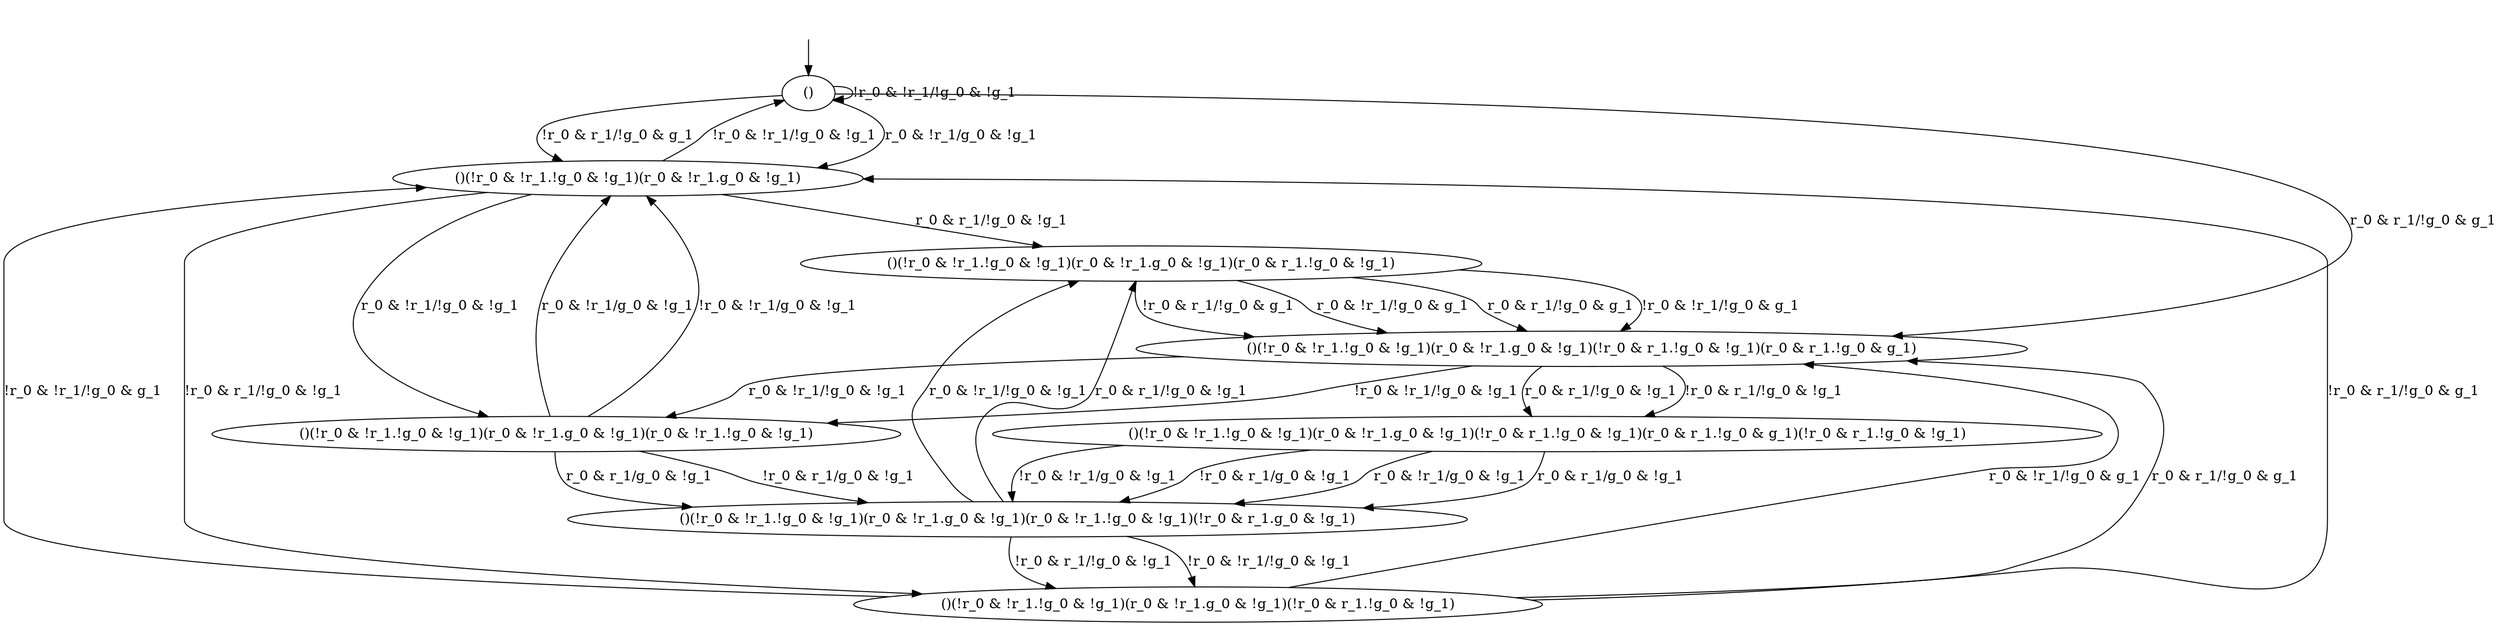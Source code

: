 digraph "examples/ArbitersTwoProcess/example8" {
"()" [label="()"];
"()(!r_0 & !r_1.!g_0 & !g_1)(r_0 & !r_1.g_0 & !g_1)" [label="()(!r_0 & !r_1.!g_0 & !g_1)(r_0 & !r_1.g_0 & !g_1)"];
"()(!r_0 & !r_1.!g_0 & !g_1)(r_0 & !r_1.g_0 & !g_1)(!r_0 & r_1.!g_0 & !g_1)" [label="()(!r_0 & !r_1.!g_0 & !g_1)(r_0 & !r_1.g_0 & !g_1)(!r_0 & r_1.!g_0 & !g_1)"];
"()(!r_0 & !r_1.!g_0 & !g_1)(r_0 & !r_1.g_0 & !g_1)(!r_0 & r_1.!g_0 & !g_1)(r_0 & r_1.!g_0 & g_1)" [label="()(!r_0 & !r_1.!g_0 & !g_1)(r_0 & !r_1.g_0 & !g_1)(!r_0 & r_1.!g_0 & !g_1)(r_0 & r_1.!g_0 & g_1)"];
"()(!r_0 & !r_1.!g_0 & !g_1)(r_0 & !r_1.g_0 & !g_1)(r_0 & !r_1.!g_0 & !g_1)" [label="()(!r_0 & !r_1.!g_0 & !g_1)(r_0 & !r_1.g_0 & !g_1)(r_0 & !r_1.!g_0 & !g_1)"];
"()(!r_0 & !r_1.!g_0 & !g_1)(r_0 & !r_1.g_0 & !g_1)(r_0 & !r_1.!g_0 & !g_1)(!r_0 & r_1.g_0 & !g_1)" [label="()(!r_0 & !r_1.!g_0 & !g_1)(r_0 & !r_1.g_0 & !g_1)(r_0 & !r_1.!g_0 & !g_1)(!r_0 & r_1.g_0 & !g_1)"];
"()(!r_0 & !r_1.!g_0 & !g_1)(r_0 & !r_1.g_0 & !g_1)(r_0 & r_1.!g_0 & !g_1)" [label="()(!r_0 & !r_1.!g_0 & !g_1)(r_0 & !r_1.g_0 & !g_1)(r_0 & r_1.!g_0 & !g_1)"];
"()(!r_0 & !r_1.!g_0 & !g_1)(r_0 & !r_1.g_0 & !g_1)(!r_0 & r_1.!g_0 & !g_1)(r_0 & r_1.!g_0 & g_1)(!r_0 & r_1.!g_0 & !g_1)" [label="()(!r_0 & !r_1.!g_0 & !g_1)(r_0 & !r_1.g_0 & !g_1)(!r_0 & r_1.!g_0 & !g_1)(r_0 & r_1.!g_0 & g_1)(!r_0 & r_1.!g_0 & !g_1)"];
"()" -> "()"  [label="!r_0 & !r_1/!g_0 & !g_1"];
"()" -> "()(!r_0 & !r_1.!g_0 & !g_1)(r_0 & !r_1.g_0 & !g_1)(!r_0 & r_1.!g_0 & !g_1)(r_0 & r_1.!g_0 & g_1)"  [label="r_0 & r_1/!g_0 & g_1"];
"()" -> "()(!r_0 & !r_1.!g_0 & !g_1)(r_0 & !r_1.g_0 & !g_1)"  [label="r_0 & !r_1/g_0 & !g_1"];
"()" -> "()(!r_0 & !r_1.!g_0 & !g_1)(r_0 & !r_1.g_0 & !g_1)"  [label="!r_0 & r_1/!g_0 & g_1"];
"()(!r_0 & !r_1.!g_0 & !g_1)(r_0 & !r_1.g_0 & !g_1)" -> "()"  [label="!r_0 & !r_1/!g_0 & !g_1"];
"()(!r_0 & !r_1.!g_0 & !g_1)(r_0 & !r_1.g_0 & !g_1)" -> "()(!r_0 & !r_1.!g_0 & !g_1)(r_0 & !r_1.g_0 & !g_1)(!r_0 & r_1.!g_0 & !g_1)"  [label="!r_0 & r_1/!g_0 & !g_1"];
"()(!r_0 & !r_1.!g_0 & !g_1)(r_0 & !r_1.g_0 & !g_1)" -> "()(!r_0 & !r_1.!g_0 & !g_1)(r_0 & !r_1.g_0 & !g_1)(r_0 & !r_1.!g_0 & !g_1)"  [label="r_0 & !r_1/!g_0 & !g_1"];
"()(!r_0 & !r_1.!g_0 & !g_1)(r_0 & !r_1.g_0 & !g_1)" -> "()(!r_0 & !r_1.!g_0 & !g_1)(r_0 & !r_1.g_0 & !g_1)(r_0 & r_1.!g_0 & !g_1)"  [label="r_0 & r_1/!g_0 & !g_1"];
"()(!r_0 & !r_1.!g_0 & !g_1)(r_0 & !r_1.g_0 & !g_1)(!r_0 & r_1.!g_0 & !g_1)" -> "()(!r_0 & !r_1.!g_0 & !g_1)(r_0 & !r_1.g_0 & !g_1)(!r_0 & r_1.!g_0 & !g_1)(r_0 & r_1.!g_0 & g_1)"  [label="r_0 & r_1/!g_0 & g_1"];
"()(!r_0 & !r_1.!g_0 & !g_1)(r_0 & !r_1.g_0 & !g_1)(!r_0 & r_1.!g_0 & !g_1)" -> "()(!r_0 & !r_1.!g_0 & !g_1)(r_0 & !r_1.g_0 & !g_1)"  [label="!r_0 & r_1/!g_0 & g_1"];
"()(!r_0 & !r_1.!g_0 & !g_1)(r_0 & !r_1.g_0 & !g_1)(!r_0 & r_1.!g_0 & !g_1)" -> "()(!r_0 & !r_1.!g_0 & !g_1)(r_0 & !r_1.g_0 & !g_1)"  [label="!r_0 & !r_1/!g_0 & g_1"];
"()(!r_0 & !r_1.!g_0 & !g_1)(r_0 & !r_1.g_0 & !g_1)(!r_0 & r_1.!g_0 & !g_1)" -> "()(!r_0 & !r_1.!g_0 & !g_1)(r_0 & !r_1.g_0 & !g_1)(!r_0 & r_1.!g_0 & !g_1)(r_0 & r_1.!g_0 & g_1)"  [label="r_0 & !r_1/!g_0 & g_1"];
"()(!r_0 & !r_1.!g_0 & !g_1)(r_0 & !r_1.g_0 & !g_1)(!r_0 & r_1.!g_0 & !g_1)(r_0 & r_1.!g_0 & g_1)" -> "()(!r_0 & !r_1.!g_0 & !g_1)(r_0 & !r_1.g_0 & !g_1)(r_0 & !r_1.!g_0 & !g_1)"  [label="!r_0 & !r_1/!g_0 & !g_1"];
"()(!r_0 & !r_1.!g_0 & !g_1)(r_0 & !r_1.g_0 & !g_1)(!r_0 & r_1.!g_0 & !g_1)(r_0 & r_1.!g_0 & g_1)" -> "()(!r_0 & !r_1.!g_0 & !g_1)(r_0 & !r_1.g_0 & !g_1)(!r_0 & r_1.!g_0 & !g_1)(r_0 & r_1.!g_0 & g_1)(!r_0 & r_1.!g_0 & !g_1)"  [label="!r_0 & r_1/!g_0 & !g_1"];
"()(!r_0 & !r_1.!g_0 & !g_1)(r_0 & !r_1.g_0 & !g_1)(!r_0 & r_1.!g_0 & !g_1)(r_0 & r_1.!g_0 & g_1)" -> "()(!r_0 & !r_1.!g_0 & !g_1)(r_0 & !r_1.g_0 & !g_1)(r_0 & !r_1.!g_0 & !g_1)"  [label="r_0 & !r_1/!g_0 & !g_1"];
"()(!r_0 & !r_1.!g_0 & !g_1)(r_0 & !r_1.g_0 & !g_1)(!r_0 & r_1.!g_0 & !g_1)(r_0 & r_1.!g_0 & g_1)" -> "()(!r_0 & !r_1.!g_0 & !g_1)(r_0 & !r_1.g_0 & !g_1)(!r_0 & r_1.!g_0 & !g_1)(r_0 & r_1.!g_0 & g_1)(!r_0 & r_1.!g_0 & !g_1)"  [label="r_0 & r_1/!g_0 & !g_1"];
"()(!r_0 & !r_1.!g_0 & !g_1)(r_0 & !r_1.g_0 & !g_1)(r_0 & !r_1.!g_0 & !g_1)" -> "()(!r_0 & !r_1.!g_0 & !g_1)(r_0 & !r_1.g_0 & !g_1)(r_0 & !r_1.!g_0 & !g_1)(!r_0 & r_1.g_0 & !g_1)"  [label="!r_0 & r_1/g_0 & !g_1"];
"()(!r_0 & !r_1.!g_0 & !g_1)(r_0 & !r_1.g_0 & !g_1)(r_0 & !r_1.!g_0 & !g_1)" -> "()(!r_0 & !r_1.!g_0 & !g_1)(r_0 & !r_1.g_0 & !g_1)"  [label="r_0 & !r_1/g_0 & !g_1"];
"()(!r_0 & !r_1.!g_0 & !g_1)(r_0 & !r_1.g_0 & !g_1)(r_0 & !r_1.!g_0 & !g_1)" -> "()(!r_0 & !r_1.!g_0 & !g_1)(r_0 & !r_1.g_0 & !g_1)(r_0 & !r_1.!g_0 & !g_1)(!r_0 & r_1.g_0 & !g_1)"  [label="r_0 & r_1/g_0 & !g_1"];
"()(!r_0 & !r_1.!g_0 & !g_1)(r_0 & !r_1.g_0 & !g_1)(r_0 & !r_1.!g_0 & !g_1)" -> "()(!r_0 & !r_1.!g_0 & !g_1)(r_0 & !r_1.g_0 & !g_1)"  [label="!r_0 & !r_1/g_0 & !g_1"];
"()(!r_0 & !r_1.!g_0 & !g_1)(r_0 & !r_1.g_0 & !g_1)(r_0 & !r_1.!g_0 & !g_1)(!r_0 & r_1.g_0 & !g_1)" -> "()(!r_0 & !r_1.!g_0 & !g_1)(r_0 & !r_1.g_0 & !g_1)(!r_0 & r_1.!g_0 & !g_1)"  [label="!r_0 & !r_1/!g_0 & !g_1"];
"()(!r_0 & !r_1.!g_0 & !g_1)(r_0 & !r_1.g_0 & !g_1)(r_0 & !r_1.!g_0 & !g_1)(!r_0 & r_1.g_0 & !g_1)" -> "()(!r_0 & !r_1.!g_0 & !g_1)(r_0 & !r_1.g_0 & !g_1)(!r_0 & r_1.!g_0 & !g_1)"  [label="!r_0 & r_1/!g_0 & !g_1"];
"()(!r_0 & !r_1.!g_0 & !g_1)(r_0 & !r_1.g_0 & !g_1)(r_0 & !r_1.!g_0 & !g_1)(!r_0 & r_1.g_0 & !g_1)" -> "()(!r_0 & !r_1.!g_0 & !g_1)(r_0 & !r_1.g_0 & !g_1)(r_0 & r_1.!g_0 & !g_1)"  [label="r_0 & !r_1/!g_0 & !g_1"];
"()(!r_0 & !r_1.!g_0 & !g_1)(r_0 & !r_1.g_0 & !g_1)(r_0 & !r_1.!g_0 & !g_1)(!r_0 & r_1.g_0 & !g_1)" -> "()(!r_0 & !r_1.!g_0 & !g_1)(r_0 & !r_1.g_0 & !g_1)(r_0 & r_1.!g_0 & !g_1)"  [label="r_0 & r_1/!g_0 & !g_1"];
"()(!r_0 & !r_1.!g_0 & !g_1)(r_0 & !r_1.g_0 & !g_1)(r_0 & r_1.!g_0 & !g_1)" -> "()(!r_0 & !r_1.!g_0 & !g_1)(r_0 & !r_1.g_0 & !g_1)(!r_0 & r_1.!g_0 & !g_1)(r_0 & r_1.!g_0 & g_1)"  [label="!r_0 & !r_1/!g_0 & g_1"];
"()(!r_0 & !r_1.!g_0 & !g_1)(r_0 & !r_1.g_0 & !g_1)(r_0 & r_1.!g_0 & !g_1)" -> "()(!r_0 & !r_1.!g_0 & !g_1)(r_0 & !r_1.g_0 & !g_1)(!r_0 & r_1.!g_0 & !g_1)(r_0 & r_1.!g_0 & g_1)"  [label="!r_0 & r_1/!g_0 & g_1"];
"()(!r_0 & !r_1.!g_0 & !g_1)(r_0 & !r_1.g_0 & !g_1)(r_0 & r_1.!g_0 & !g_1)" -> "()(!r_0 & !r_1.!g_0 & !g_1)(r_0 & !r_1.g_0 & !g_1)(!r_0 & r_1.!g_0 & !g_1)(r_0 & r_1.!g_0 & g_1)"  [label="r_0 & !r_1/!g_0 & g_1"];
"()(!r_0 & !r_1.!g_0 & !g_1)(r_0 & !r_1.g_0 & !g_1)(r_0 & r_1.!g_0 & !g_1)" -> "()(!r_0 & !r_1.!g_0 & !g_1)(r_0 & !r_1.g_0 & !g_1)(!r_0 & r_1.!g_0 & !g_1)(r_0 & r_1.!g_0 & g_1)"  [label="r_0 & r_1/!g_0 & g_1"];
"()(!r_0 & !r_1.!g_0 & !g_1)(r_0 & !r_1.g_0 & !g_1)(!r_0 & r_1.!g_0 & !g_1)(r_0 & r_1.!g_0 & g_1)(!r_0 & r_1.!g_0 & !g_1)" -> "()(!r_0 & !r_1.!g_0 & !g_1)(r_0 & !r_1.g_0 & !g_1)(r_0 & !r_1.!g_0 & !g_1)(!r_0 & r_1.g_0 & !g_1)"  [label="!r_0 & !r_1/g_0 & !g_1"];
"()(!r_0 & !r_1.!g_0 & !g_1)(r_0 & !r_1.g_0 & !g_1)(!r_0 & r_1.!g_0 & !g_1)(r_0 & r_1.!g_0 & g_1)(!r_0 & r_1.!g_0 & !g_1)" -> "()(!r_0 & !r_1.!g_0 & !g_1)(r_0 & !r_1.g_0 & !g_1)(r_0 & !r_1.!g_0 & !g_1)(!r_0 & r_1.g_0 & !g_1)"  [label="!r_0 & r_1/g_0 & !g_1"];
"()(!r_0 & !r_1.!g_0 & !g_1)(r_0 & !r_1.g_0 & !g_1)(!r_0 & r_1.!g_0 & !g_1)(r_0 & r_1.!g_0 & g_1)(!r_0 & r_1.!g_0 & !g_1)" -> "()(!r_0 & !r_1.!g_0 & !g_1)(r_0 & !r_1.g_0 & !g_1)(r_0 & !r_1.!g_0 & !g_1)(!r_0 & r_1.g_0 & !g_1)"  [label="r_0 & !r_1/g_0 & !g_1"];
"()(!r_0 & !r_1.!g_0 & !g_1)(r_0 & !r_1.g_0 & !g_1)(!r_0 & r_1.!g_0 & !g_1)(r_0 & r_1.!g_0 & g_1)(!r_0 & r_1.!g_0 & !g_1)" -> "()(!r_0 & !r_1.!g_0 & !g_1)(r_0 & !r_1.g_0 & !g_1)(r_0 & !r_1.!g_0 & !g_1)(!r_0 & r_1.g_0 & !g_1)"  [label="r_0 & r_1/g_0 & !g_1"];
__start0 [label="", shape=none];
__start0 -> "()"  [label=""];
}
